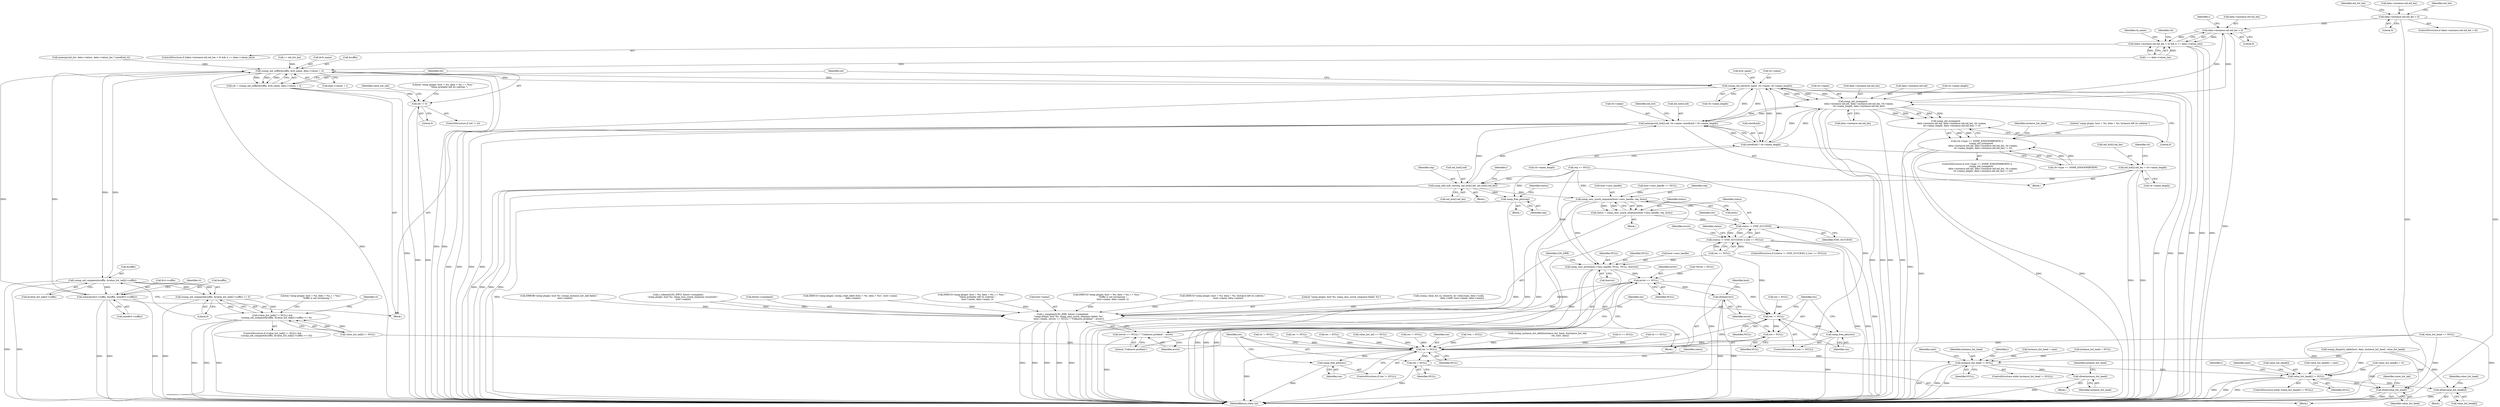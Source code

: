 digraph "0_collectd_d16c24542b2f96a194d43a73c2e5778822b9cb47@pointer" {
"1000226" [label="(Call,data->instance.oid.oid_len > 0)"];
"1000513" [label="(Call,data->instance.oid.oid_len > 0)"];
"1000512" [label="(Call,(data->instance.oid.oid_len > 0) && (i == data->values_len))"];
"1000536" [label="(Call,snmp_oid_ncompare(\n                 data->instance.oid.oid, data->instance.oid.oid_len, vb->name,\n                 vb->name_length, data->instance.oid.oid_len))"];
"1000535" [label="(Call,snmp_oid_ncompare(\n                 data->instance.oid.oid, data->instance.oid.oid_len, vb->name,\n                 vb->name_length, data->instance.oid.oid_len) != 0)"];
"1000529" [label="(Call,(vb->type == SNMP_ENDOFMIBVIEW) ||\n            (snmp_oid_ncompare(\n                 data->instance.oid.oid, data->instance.oid.oid_len, vb->name,\n                 vb->name_length, data->instance.oid.oid_len) != 0))"];
"1000608" [label="(Call,csnmp_oid_init(&vb_name, vb->name, vb->name_length))"];
"1000619" [label="(Call,csnmp_oid_suffix(&suffix, &vb_name, data->values + i))"];
"1000617" [label="(Call,ret = csnmp_oid_suffix(&suffix, &vb_name, data->values + i))"];
"1000630" [label="(Call,ret != 0)"];
"1000657" [label="(Call,csnmp_oid_compare(&suffix, &value_list_tail[i]->suffix))"];
"1000656" [label="(Call,csnmp_oid_compare(&suffix, &value_list_tail[i]->suffix) <= 0)"];
"1000650" [label="(Call,(value_list_tail[i] != NULL) &&\n            (csnmp_oid_compare(&suffix, &value_list_tail[i]->suffix) <= 0))"];
"1000727" [label="(Call,memcpy(&vt->suffix, &suffix, sizeof(vt->suffix)))"];
"1000767" [label="(Call,memcpy(oid_list[i].oid, vb->name, sizeof(oid) * vb->name_length))"];
"1000354" [label="(Call,snmp_add_null_var(req, oid_list[i].oid, oid_list[i].oid_len))"];
"1000373" [label="(Call,snmp_free_pdu(req))"];
"1000384" [label="(Call,snmp_sess_synch_response(host->sess_handle, req, &res))"];
"1000382" [label="(Call,status = snmp_sess_synch_response(host->sess_handle, req, &res))"];
"1000393" [label="(Call,status != STAT_SUCCESS)"];
"1000392" [label="(Call,(status != STAT_SUCCESS) || (res == NULL))"];
"1000404" [label="(Call,snmp_sess_error(host->sess_handle, NULL, NULL, &errstr))"];
"1000423" [label="(Call,errstr == NULL)"];
"1000412" [label="(Call,c_complain(LOG_ERR, &host->complaint,\n                 \"snmp plugin: host %s: snmp_sess_synch_response failed: %s\",\n                 host->name, (errstr == NULL) ? \"Unknown problem\" : errstr))"];
"1000422" [label="(Call,(errstr == NULL) ? \"Unknown problem\" : errstr)"];
"1000429" [label="(Call,res != NULL)"];
"1000432" [label="(Call,snmp_free_pdu(res))"];
"1000434" [label="(Call,res = NULL)"];
"1000801" [label="(Call,res != NULL)"];
"1000804" [label="(Call,snmp_free_pdu(res))"];
"1000806" [label="(Call,res = NULL)"];
"1000819" [label="(Call,instance_list_head != NULL)"];
"1000829" [label="(Call,sfree(instance_list_head))"];
"1000847" [label="(Call,value_list_head[i] != NULL)"];
"1000861" [label="(Call,sfree(value_list_head[i]))"];
"1000870" [label="(Call,sfree(value_list_head))"];
"1000437" [label="(Call,sfree(errstr))"];
"1000776" [label="(Call,sizeof(oid) * vb->name_length)"];
"1000782" [label="(Call,oid_list[i].oid_len = vb->name_length)"];
"1000783" [label="(Call,oid_list[i].oid_len)"];
"1000513" [label="(Call,data->instance.oid.oid_len > 0)"];
"1000844" [label="(Identifier,i)"];
"1000805" [label="(Identifier,res)"];
"1000782" [label="(Call,oid_list[i].oid_len = vb->name_length)"];
"1000792" [label="(Call,res != NULL)"];
"1000870" [label="(Call,sfree(value_list_head))"];
"1000632" [label="(Literal,0)"];
"1000653" [label="(Identifier,value_list_tail)"];
"1000811" [label="(Identifier,status)"];
"1000433" [label="(Identifier,res)"];
"1000397" [label="(Identifier,res)"];
"1000603" [label="(Block,)"];
"1000389" [label="(Call,&res)"];
"1000354" [label="(Call,snmp_add_null_var(req, oid_list[i].oid, oid_list[i].oid_len))"];
"1000432" [label="(Call,snmp_free_pdu(res))"];
"1000123" [label="(Block,)"];
"1000315" [label="(Block,)"];
"1000537" [label="(Call,data->instance.oid.oid)"];
"1000214" [label="(Call,memcpy(oid_list, data->values, data->values_len * sizeof(oid_t)))"];
"1000836" [label="(Identifier,i)"];
"1000734" [label="(Call,sizeof(vt->suffix))"];
"1000776" [label="(Call,sizeof(oid) * vb->name_length)"];
"1000861" [label="(Call,sfree(value_list_head[i]))"];
"1000867" [label="(Identifier,value_list_head)"];
"1000608" [label="(Call,csnmp_oid_init(&vb_name, vb->name, vb->name_length))"];
"1000322" [label="(Call,req == NULL)"];
"1000658" [label="(Call,&suffix)"];
"1000512" [label="(Call,(data->instance.oid.oid_len > 0) && (i == data->values_len))"];
"1000831" [label="(Call,instance_list_head = next)"];
"1000567" [label="(Literal,\"snmp plugin: host = %s; data = %s; Instance left its subtree.\")"];
"1000876" [label="(MethodReturn,static int)"];
"1000657" [label="(Call,csnmp_oid_compare(&suffix, &value_list_tail[i]->suffix))"];
"1000536" [label="(Call,snmp_oid_ncompare(\n                 data->instance.oid.oid, data->instance.oid.oid_len, vb->name,\n                 vb->name_length, data->instance.oid.oid_len))"];
"1000669" [label="(Literal,\"snmp plugin: host = %s; data = %s; i = %zu; \"\n                \"Suffix is not increasing.\")"];
"1000803" [label="(Identifier,NULL)"];
"1000813" [label="(Call,csnmp_dispatch_table(host, data, instance_list_head, value_list_head))"];
"1000404" [label="(Call,snmp_sess_error(host->sess_handle, NULL, NULL, &errstr))"];
"1000832" [label="(Identifier,instance_list_head)"];
"1000511" [label="(ControlStructure,if ((data->instance.oid.oid_len > 0) && (i == data->values_len)))"];
"1000419" [label="(Call,host->name)"];
"1000453" [label="(Call,c_release(LOG_INFO, &host->complaint,\n              \"snmp plugin: host %s: snmp_sess_synch_response successful.\",\n              host->name))"];
"1000830" [label="(Identifier,instance_list_head)"];
"1000427" [label="(Identifier,errstr)"];
"1000852" [label="(Block,)"];
"1000493" [label="(Identifier,vb)"];
"1000634" [label="(Call,DEBUG(\"snmp plugin: host = %s; data = %s; i = %zu; \"\n                \"Value probably left its subtree.\",\n                host->name, data->name, i))"];
"1000847" [label="(Call,value_list_head[i] != NULL)"];
"1000383" [label="(Identifier,status)"];
"1000384" [label="(Call,snmp_sess_synch_response(host->sess_handle, req, &res))"];
"1000564" [label="(Literal,0)"];
"1000156" [label="(Call,host->sess_handle == NULL)"];
"1000410" [label="(Call,&errstr)"];
"1000435" [label="(Identifier,res)"];
"1000401" [label="(Call,*errstr = NULL)"];
"1000393" [label="(Call,status != STAT_SUCCESS)"];
"1000226" [label="(Call,data->instance.oid.oid_len > 0)"];
"1000797" [label="(Call,res = NULL)"];
"1000430" [label="(Identifier,res)"];
"1000289" [label="(Call,value_list_tail == NULL)"];
"1000779" [label="(Call,vb->name_length)"];
"1000630" [label="(Call,ret != 0)"];
"1000684" [label="(Identifier,vt)"];
"1000649" [label="(ControlStructure,if ((value_list_tail[i] != NULL) &&\n            (csnmp_oid_compare(&suffix, &value_list_tail[i]->suffix) <= 0)))"];
"1000807" [label="(Identifier,res)"];
"1000609" [label="(Call,&vb_name)"];
"1000225" [label="(ControlStructure,if (data->instance.oid.oid_len > 0))"];
"1000412" [label="(Call,c_complain(LOG_ERR, &host->complaint,\n                 \"snmp plugin: host %s: snmp_sess_synch_response failed: %s\",\n                 host->name, (errstr == NULL) ? \"Unknown problem\" : errstr))"];
"1000668" [label="(Call,DEBUG(\"snmp plugin: host = %s; data = %s; i = %zu; \"\n                \"Suffix is not increasing.\",\n                host->name, data->name, i))"];
"1000345" [label="(Block,)"];
"1000450" [label="(Call,res != NULL)"];
"1000871" [label="(Identifier,value_list_head)"];
"1000422" [label="(Call,(errstr == NULL) ? \"Unknown problem\" : errstr)"];
"1000344" [label="(Identifier,i)"];
"1000388" [label="(Identifier,req)"];
"1000862" [label="(Call,value_list_head[i])"];
"1000818" [label="(ControlStructure,while (instance_list_head != NULL))"];
"1000408" [label="(Identifier,NULL)"];
"1000409" [label="(Identifier,NULL)"];
"1000554" [label="(Call,vb->name_length)"];
"1000631" [label="(Identifier,ret)"];
"1000529" [label="(Call,(vb->type == SNMP_ENDOFMIBVIEW) ||\n            (snmp_oid_ncompare(\n                 data->instance.oid.oid, data->instance.oid.oid_len, vb->name,\n                 vb->name_length, data->instance.oid.oid_len) != 0))"];
"1000396" [label="(Call,res == NULL)"];
"1000521" [label="(Literal,0)"];
"1000551" [label="(Call,vb->name)"];
"1000629" [label="(ControlStructure,if (ret != 0))"];
"1000425" [label="(Identifier,NULL)"];
"1000801" [label="(Call,res != NULL)"];
"1000302" [label="(Call,instance_list_head = NULL)"];
"1000808" [label="(Identifier,NULL)"];
"1000370" [label="(Block,)"];
"1000584" [label="(Identifier,instance_list_head)"];
"1000785" [label="(Identifier,oid_list)"];
"1000426" [label="(Literal,\"Unknown problem\")"];
"1000251" [label="(Identifier,oid_list_len)"];
"1000438" [label="(Identifier,errstr)"];
"1000523" [label="(Identifier,i)"];
"1000819" [label="(Call,instance_list_head != NULL)"];
"1000660" [label="(Call,&value_list_tail[i]->suffix)"];
"1000806" [label="(Call,res = NULL)"];
"1000617" [label="(Call,ret = csnmp_oid_suffix(&suffix, &vb_name, data->values + i))"];
"1000227" [label="(Call,data->instance.oid.oid_len)"];
"1000429" [label="(Call,res != NULL)"];
"1000502" [label="(Call,i < oid_list_len)"];
"1000767" [label="(Call,memcpy(oid_list[i].oid, vb->name, sizeof(oid) * vb->name_length))"];
"1000392" [label="(Call,(status != STAT_SUCCESS) || (res == NULL))"];
"1000846" [label="(ControlStructure,while (value_list_head[i] != NULL))"];
"1000822" [label="(Block,)"];
"1000522" [label="(Call,i == data->values_len)"];
"1000436" [label="(Identifier,NULL)"];
"1000777" [label="(Call,sizeof(oid))"];
"1000440" [label="(Identifier,host)"];
"1000773" [label="(Call,vb->name)"];
"1000618" [label="(Identifier,ret)"];
"1000395" [label="(Identifier,STAT_SUCCESS)"];
"1000788" [label="(Call,vb->name_length)"];
"1000650" [label="(Call,(value_list_tail[i] != NULL) &&\n            (csnmp_oid_compare(&suffix, &value_list_tail[i]->suffix) <= 0))"];
"1000361" [label="(Call,oid_list[i].oid_len)"];
"1000622" [label="(Call,&vb_name)"];
"1000391" [label="(ControlStructure,if ((status != STAT_SUCCESS) || (res == NULL)))"];
"1000800" [label="(ControlStructure,if (res != NULL))"];
"1000385" [label="(Call,host->sess_handle)"];
"1000428" [label="(ControlStructure,if (res != NULL))"];
"1000802" [label="(Identifier,res)"];
"1000624" [label="(Call,data->values + i)"];
"1000740" [label="(Identifier,vt)"];
"1000434" [label="(Call,res = NULL)"];
"1000614" [label="(Call,vb->name_length)"];
"1000566" [label="(Call,DEBUG(\"snmp plugin: host = %s; data = %s; Instance left its subtree.\",\n                host->name, data->name))"];
"1000402" [label="(Identifier,errstr)"];
"1000399" [label="(Block,)"];
"1000530" [label="(Call,vb->type == SNMP_ENDOFMIBVIEW)"];
"1000535" [label="(Call,snmp_oid_ncompare(\n                 data->instance.oid.oid, data->instance.oid.oid_len, vb->name,\n                 vb->name_length, data->instance.oid.oid_len) != 0)"];
"1000447" [label="(Identifier,status)"];
"1000514" [label="(Call,data->instance.oid.oid_len)"];
"1000727" [label="(Call,memcpy(&vt->suffix, &suffix, sizeof(vt->suffix)))"];
"1000544" [label="(Call,data->instance.oid.oid_len)"];
"1000373" [label="(Call,snmp_free_pdu(req))"];
"1000286" [label="(Call,value_list_head == NULL)"];
"1000423" [label="(Call,errstr == NULL)"];
"1000825" [label="(Identifier,next)"];
"1000424" [label="(Identifier,errstr)"];
"1000557" [label="(Call,data->instance.oid.oid_len)"];
"1000418" [label="(Literal,\"snmp plugin: host %s: snmp_sess_synch_response failed: %s\")"];
"1000873" [label="(Identifier,value_list_tail)"];
"1000620" [label="(Call,&suffix)"];
"1000437" [label="(Call,sfree(errstr))"];
"1000820" [label="(Identifier,instance_list_head)"];
"1000374" [label="(Identifier,req)"];
"1000732" [label="(Call,&suffix)"];
"1000376" [label="(Identifier,status)"];
"1000865" [label="(Call,value_list_head[i] = next)"];
"1000413" [label="(Identifier,LOG_ERR)"];
"1000610" [label="(Identifier,vb_name)"];
"1000749" [label="(Call,value_list_head[i] = vt)"];
"1000394" [label="(Identifier,status)"];
"1000706" [label="(Call,csnmp_value_list_to_value(vb, ds->ds[i].type, data->scale,\n                                      data->shift, host->name, data->name))"];
"1000532" [label="(Identifier,vb)"];
"1000728" [label="(Call,&vt->suffix)"];
"1000592" [label="(Call,ERROR(\"snmp plugin: host %s: csnmp_instance_list_add failed.\",\n                host->name))"];
"1000379" [label="(Call,res = NULL)"];
"1000126" [label="(Call,*res = NULL)"];
"1000804" [label="(Call,snmp_free_pdu(res))"];
"1000382" [label="(Call,status = snmp_sess_synch_response(host->sess_handle, req, &res))"];
"1000855" [label="(Identifier,next)"];
"1000582" [label="(Call,csnmp_instance_list_add(&instance_list_head, &instance_list_tail,\n                                    res, host, data))"];
"1000848" [label="(Call,value_list_head[i])"];
"1000619" [label="(Call,csnmp_oid_suffix(&suffix, &vb_name, data->values + i))"];
"1000414" [label="(Call,&host->complaint)"];
"1000355" [label="(Identifier,req)"];
"1000234" [label="(Literal,0)"];
"1000237" [label="(Identifier,oid_list)"];
"1000829" [label="(Call,sfree(instance_list_head))"];
"1000666" [label="(Literal,0)"];
"1000851" [label="(Identifier,NULL)"];
"1000431" [label="(Identifier,NULL)"];
"1000691" [label="(Call,vt == NULL)"];
"1000768" [label="(Call,oid_list[i].oid)"];
"1000405" [label="(Call,host->sess_handle)"];
"1000528" [label="(ControlStructure,if ((vb->type == SNMP_ENDOFMIBVIEW) ||\n            (snmp_oid_ncompare(\n                 data->instance.oid.oid, data->instance.oid.oid_len, vb->name,\n                 vb->name_length, data->instance.oid.oid_len) != 0)))"];
"1000611" [label="(Call,vb->name)"];
"1000499" [label="(Block,)"];
"1000469" [label="(Call,vb == NULL)"];
"1000635" [label="(Literal,\"snmp plugin: host = %s; data = %s; i = %zu; \"\n                \"Value probably left its subtree.\")"];
"1000656" [label="(Call,csnmp_oid_compare(&suffix, &value_list_tail[i]->suffix) <= 0)"];
"1000821" [label="(Identifier,NULL)"];
"1000488" [label="(Call,vb != NULL)"];
"1000356" [label="(Call,oid_list[i].oid)"];
"1000147" [label="(Call,DEBUG(\"snmp plugin: csnmp_read_table (host = %s, data = %s)\", host->name,\n        data->name))"];
"1000651" [label="(Call,value_list_tail[i] != NULL)"];
"1000226" -> "1000225"  [label="AST: "];
"1000226" -> "1000234"  [label="CFG: "];
"1000227" -> "1000226"  [label="AST: "];
"1000234" -> "1000226"  [label="AST: "];
"1000237" -> "1000226"  [label="CFG: "];
"1000251" -> "1000226"  [label="CFG: "];
"1000226" -> "1000876"  [label="DDG: "];
"1000226" -> "1000876"  [label="DDG: "];
"1000226" -> "1000513"  [label="DDG: "];
"1000513" -> "1000512"  [label="AST: "];
"1000513" -> "1000521"  [label="CFG: "];
"1000514" -> "1000513"  [label="AST: "];
"1000521" -> "1000513"  [label="AST: "];
"1000523" -> "1000513"  [label="CFG: "];
"1000512" -> "1000513"  [label="CFG: "];
"1000513" -> "1000876"  [label="DDG: "];
"1000513" -> "1000512"  [label="DDG: "];
"1000513" -> "1000512"  [label="DDG: "];
"1000536" -> "1000513"  [label="DDG: "];
"1000513" -> "1000536"  [label="DDG: "];
"1000512" -> "1000511"  [label="AST: "];
"1000512" -> "1000522"  [label="CFG: "];
"1000522" -> "1000512"  [label="AST: "];
"1000532" -> "1000512"  [label="CFG: "];
"1000610" -> "1000512"  [label="CFG: "];
"1000512" -> "1000876"  [label="DDG: "];
"1000512" -> "1000876"  [label="DDG: "];
"1000512" -> "1000876"  [label="DDG: "];
"1000522" -> "1000512"  [label="DDG: "];
"1000522" -> "1000512"  [label="DDG: "];
"1000536" -> "1000535"  [label="AST: "];
"1000536" -> "1000557"  [label="CFG: "];
"1000537" -> "1000536"  [label="AST: "];
"1000544" -> "1000536"  [label="AST: "];
"1000551" -> "1000536"  [label="AST: "];
"1000554" -> "1000536"  [label="AST: "];
"1000557" -> "1000536"  [label="AST: "];
"1000564" -> "1000536"  [label="CFG: "];
"1000536" -> "1000876"  [label="DDG: "];
"1000536" -> "1000876"  [label="DDG: "];
"1000536" -> "1000876"  [label="DDG: "];
"1000536" -> "1000876"  [label="DDG: "];
"1000536" -> "1000535"  [label="DDG: "];
"1000536" -> "1000535"  [label="DDG: "];
"1000536" -> "1000535"  [label="DDG: "];
"1000536" -> "1000535"  [label="DDG: "];
"1000767" -> "1000536"  [label="DDG: "];
"1000608" -> "1000536"  [label="DDG: "];
"1000608" -> "1000536"  [label="DDG: "];
"1000776" -> "1000536"  [label="DDG: "];
"1000536" -> "1000608"  [label="DDG: "];
"1000536" -> "1000608"  [label="DDG: "];
"1000536" -> "1000767"  [label="DDG: "];
"1000536" -> "1000776"  [label="DDG: "];
"1000535" -> "1000529"  [label="AST: "];
"1000535" -> "1000564"  [label="CFG: "];
"1000564" -> "1000535"  [label="AST: "];
"1000529" -> "1000535"  [label="CFG: "];
"1000535" -> "1000876"  [label="DDG: "];
"1000535" -> "1000529"  [label="DDG: "];
"1000535" -> "1000529"  [label="DDG: "];
"1000529" -> "1000528"  [label="AST: "];
"1000529" -> "1000530"  [label="CFG: "];
"1000530" -> "1000529"  [label="AST: "];
"1000567" -> "1000529"  [label="CFG: "];
"1000584" -> "1000529"  [label="CFG: "];
"1000529" -> "1000876"  [label="DDG: "];
"1000529" -> "1000876"  [label="DDG: "];
"1000529" -> "1000876"  [label="DDG: "];
"1000530" -> "1000529"  [label="DDG: "];
"1000530" -> "1000529"  [label="DDG: "];
"1000608" -> "1000603"  [label="AST: "];
"1000608" -> "1000614"  [label="CFG: "];
"1000609" -> "1000608"  [label="AST: "];
"1000611" -> "1000608"  [label="AST: "];
"1000614" -> "1000608"  [label="AST: "];
"1000618" -> "1000608"  [label="CFG: "];
"1000608" -> "1000876"  [label="DDG: "];
"1000608" -> "1000876"  [label="DDG: "];
"1000608" -> "1000876"  [label="DDG: "];
"1000619" -> "1000608"  [label="DDG: "];
"1000767" -> "1000608"  [label="DDG: "];
"1000776" -> "1000608"  [label="DDG: "];
"1000608" -> "1000619"  [label="DDG: "];
"1000608" -> "1000767"  [label="DDG: "];
"1000608" -> "1000776"  [label="DDG: "];
"1000619" -> "1000617"  [label="AST: "];
"1000619" -> "1000624"  [label="CFG: "];
"1000620" -> "1000619"  [label="AST: "];
"1000622" -> "1000619"  [label="AST: "];
"1000624" -> "1000619"  [label="AST: "];
"1000617" -> "1000619"  [label="CFG: "];
"1000619" -> "1000876"  [label="DDG: "];
"1000619" -> "1000876"  [label="DDG: "];
"1000619" -> "1000876"  [label="DDG: "];
"1000619" -> "1000617"  [label="DDG: "];
"1000619" -> "1000617"  [label="DDG: "];
"1000619" -> "1000617"  [label="DDG: "];
"1000657" -> "1000619"  [label="DDG: "];
"1000727" -> "1000619"  [label="DDG: "];
"1000214" -> "1000619"  [label="DDG: "];
"1000502" -> "1000619"  [label="DDG: "];
"1000522" -> "1000619"  [label="DDG: "];
"1000619" -> "1000657"  [label="DDG: "];
"1000619" -> "1000727"  [label="DDG: "];
"1000617" -> "1000603"  [label="AST: "];
"1000618" -> "1000617"  [label="AST: "];
"1000631" -> "1000617"  [label="CFG: "];
"1000617" -> "1000876"  [label="DDG: "];
"1000617" -> "1000630"  [label="DDG: "];
"1000630" -> "1000629"  [label="AST: "];
"1000630" -> "1000632"  [label="CFG: "];
"1000631" -> "1000630"  [label="AST: "];
"1000632" -> "1000630"  [label="AST: "];
"1000635" -> "1000630"  [label="CFG: "];
"1000653" -> "1000630"  [label="CFG: "];
"1000630" -> "1000876"  [label="DDG: "];
"1000630" -> "1000876"  [label="DDG: "];
"1000657" -> "1000656"  [label="AST: "];
"1000657" -> "1000660"  [label="CFG: "];
"1000658" -> "1000657"  [label="AST: "];
"1000660" -> "1000657"  [label="AST: "];
"1000666" -> "1000657"  [label="CFG: "];
"1000657" -> "1000876"  [label="DDG: "];
"1000657" -> "1000876"  [label="DDG: "];
"1000657" -> "1000656"  [label="DDG: "];
"1000657" -> "1000656"  [label="DDG: "];
"1000657" -> "1000727"  [label="DDG: "];
"1000656" -> "1000650"  [label="AST: "];
"1000656" -> "1000666"  [label="CFG: "];
"1000666" -> "1000656"  [label="AST: "];
"1000650" -> "1000656"  [label="CFG: "];
"1000656" -> "1000876"  [label="DDG: "];
"1000656" -> "1000650"  [label="DDG: "];
"1000656" -> "1000650"  [label="DDG: "];
"1000650" -> "1000649"  [label="AST: "];
"1000650" -> "1000651"  [label="CFG: "];
"1000651" -> "1000650"  [label="AST: "];
"1000669" -> "1000650"  [label="CFG: "];
"1000684" -> "1000650"  [label="CFG: "];
"1000650" -> "1000876"  [label="DDG: "];
"1000650" -> "1000876"  [label="DDG: "];
"1000650" -> "1000876"  [label="DDG: "];
"1000651" -> "1000650"  [label="DDG: "];
"1000651" -> "1000650"  [label="DDG: "];
"1000727" -> "1000603"  [label="AST: "];
"1000727" -> "1000734"  [label="CFG: "];
"1000728" -> "1000727"  [label="AST: "];
"1000732" -> "1000727"  [label="AST: "];
"1000734" -> "1000727"  [label="AST: "];
"1000740" -> "1000727"  [label="CFG: "];
"1000727" -> "1000876"  [label="DDG: "];
"1000727" -> "1000876"  [label="DDG: "];
"1000727" -> "1000876"  [label="DDG: "];
"1000767" -> "1000499"  [label="AST: "];
"1000767" -> "1000776"  [label="CFG: "];
"1000768" -> "1000767"  [label="AST: "];
"1000773" -> "1000767"  [label="AST: "];
"1000776" -> "1000767"  [label="AST: "];
"1000785" -> "1000767"  [label="CFG: "];
"1000767" -> "1000876"  [label="DDG: "];
"1000767" -> "1000876"  [label="DDG: "];
"1000767" -> "1000876"  [label="DDG: "];
"1000767" -> "1000876"  [label="DDG: "];
"1000767" -> "1000354"  [label="DDG: "];
"1000354" -> "1000767"  [label="DDG: "];
"1000776" -> "1000767"  [label="DDG: "];
"1000354" -> "1000345"  [label="AST: "];
"1000354" -> "1000361"  [label="CFG: "];
"1000355" -> "1000354"  [label="AST: "];
"1000356" -> "1000354"  [label="AST: "];
"1000361" -> "1000354"  [label="AST: "];
"1000344" -> "1000354"  [label="CFG: "];
"1000354" -> "1000876"  [label="DDG: "];
"1000354" -> "1000876"  [label="DDG: "];
"1000354" -> "1000876"  [label="DDG: "];
"1000354" -> "1000876"  [label="DDG: "];
"1000322" -> "1000354"  [label="DDG: "];
"1000782" -> "1000354"  [label="DDG: "];
"1000354" -> "1000373"  [label="DDG: "];
"1000354" -> "1000384"  [label="DDG: "];
"1000373" -> "1000370"  [label="AST: "];
"1000373" -> "1000374"  [label="CFG: "];
"1000374" -> "1000373"  [label="AST: "];
"1000376" -> "1000373"  [label="CFG: "];
"1000373" -> "1000876"  [label="DDG: "];
"1000373" -> "1000876"  [label="DDG: "];
"1000322" -> "1000373"  [label="DDG: "];
"1000384" -> "1000382"  [label="AST: "];
"1000384" -> "1000389"  [label="CFG: "];
"1000385" -> "1000384"  [label="AST: "];
"1000388" -> "1000384"  [label="AST: "];
"1000389" -> "1000384"  [label="AST: "];
"1000382" -> "1000384"  [label="CFG: "];
"1000384" -> "1000876"  [label="DDG: "];
"1000384" -> "1000876"  [label="DDG: "];
"1000384" -> "1000876"  [label="DDG: "];
"1000384" -> "1000382"  [label="DDG: "];
"1000384" -> "1000382"  [label="DDG: "];
"1000384" -> "1000382"  [label="DDG: "];
"1000156" -> "1000384"  [label="DDG: "];
"1000322" -> "1000384"  [label="DDG: "];
"1000384" -> "1000404"  [label="DDG: "];
"1000382" -> "1000315"  [label="AST: "];
"1000383" -> "1000382"  [label="AST: "];
"1000394" -> "1000382"  [label="CFG: "];
"1000382" -> "1000876"  [label="DDG: "];
"1000382" -> "1000393"  [label="DDG: "];
"1000393" -> "1000392"  [label="AST: "];
"1000393" -> "1000395"  [label="CFG: "];
"1000394" -> "1000393"  [label="AST: "];
"1000395" -> "1000393"  [label="AST: "];
"1000397" -> "1000393"  [label="CFG: "];
"1000392" -> "1000393"  [label="CFG: "];
"1000393" -> "1000876"  [label="DDG: "];
"1000393" -> "1000392"  [label="DDG: "];
"1000393" -> "1000392"  [label="DDG: "];
"1000392" -> "1000391"  [label="AST: "];
"1000392" -> "1000396"  [label="CFG: "];
"1000396" -> "1000392"  [label="AST: "];
"1000402" -> "1000392"  [label="CFG: "];
"1000447" -> "1000392"  [label="CFG: "];
"1000392" -> "1000876"  [label="DDG: "];
"1000392" -> "1000876"  [label="DDG: "];
"1000392" -> "1000876"  [label="DDG: "];
"1000396" -> "1000392"  [label="DDG: "];
"1000396" -> "1000392"  [label="DDG: "];
"1000404" -> "1000399"  [label="AST: "];
"1000404" -> "1000410"  [label="CFG: "];
"1000405" -> "1000404"  [label="AST: "];
"1000408" -> "1000404"  [label="AST: "];
"1000409" -> "1000404"  [label="AST: "];
"1000410" -> "1000404"  [label="AST: "];
"1000413" -> "1000404"  [label="CFG: "];
"1000404" -> "1000876"  [label="DDG: "];
"1000404" -> "1000876"  [label="DDG: "];
"1000404" -> "1000876"  [label="DDG: "];
"1000396" -> "1000404"  [label="DDG: "];
"1000322" -> "1000404"  [label="DDG: "];
"1000404" -> "1000423"  [label="DDG: "];
"1000423" -> "1000422"  [label="AST: "];
"1000423" -> "1000425"  [label="CFG: "];
"1000424" -> "1000423"  [label="AST: "];
"1000425" -> "1000423"  [label="AST: "];
"1000426" -> "1000423"  [label="CFG: "];
"1000427" -> "1000423"  [label="CFG: "];
"1000423" -> "1000412"  [label="DDG: "];
"1000401" -> "1000423"  [label="DDG: "];
"1000423" -> "1000422"  [label="DDG: "];
"1000423" -> "1000429"  [label="DDG: "];
"1000423" -> "1000437"  [label="DDG: "];
"1000412" -> "1000399"  [label="AST: "];
"1000412" -> "1000422"  [label="CFG: "];
"1000413" -> "1000412"  [label="AST: "];
"1000414" -> "1000412"  [label="AST: "];
"1000418" -> "1000412"  [label="AST: "];
"1000419" -> "1000412"  [label="AST: "];
"1000422" -> "1000412"  [label="AST: "];
"1000430" -> "1000412"  [label="CFG: "];
"1000412" -> "1000876"  [label="DDG: "];
"1000412" -> "1000876"  [label="DDG: "];
"1000412" -> "1000876"  [label="DDG: "];
"1000412" -> "1000876"  [label="DDG: "];
"1000412" -> "1000876"  [label="DDG: "];
"1000453" -> "1000412"  [label="DDG: "];
"1000453" -> "1000412"  [label="DDG: "];
"1000566" -> "1000412"  [label="DDG: "];
"1000706" -> "1000412"  [label="DDG: "];
"1000147" -> "1000412"  [label="DDG: "];
"1000668" -> "1000412"  [label="DDG: "];
"1000592" -> "1000412"  [label="DDG: "];
"1000634" -> "1000412"  [label="DDG: "];
"1000422" -> "1000426"  [label="CFG: "];
"1000422" -> "1000427"  [label="CFG: "];
"1000426" -> "1000422"  [label="AST: "];
"1000427" -> "1000422"  [label="AST: "];
"1000422" -> "1000876"  [label="DDG: "];
"1000429" -> "1000428"  [label="AST: "];
"1000429" -> "1000431"  [label="CFG: "];
"1000430" -> "1000429"  [label="AST: "];
"1000431" -> "1000429"  [label="AST: "];
"1000433" -> "1000429"  [label="CFG: "];
"1000435" -> "1000429"  [label="CFG: "];
"1000396" -> "1000429"  [label="DDG: "];
"1000379" -> "1000429"  [label="DDG: "];
"1000429" -> "1000432"  [label="DDG: "];
"1000429" -> "1000434"  [label="DDG: "];
"1000429" -> "1000801"  [label="DDG: "];
"1000432" -> "1000428"  [label="AST: "];
"1000432" -> "1000433"  [label="CFG: "];
"1000433" -> "1000432"  [label="AST: "];
"1000435" -> "1000432"  [label="CFG: "];
"1000432" -> "1000876"  [label="DDG: "];
"1000434" -> "1000399"  [label="AST: "];
"1000434" -> "1000436"  [label="CFG: "];
"1000435" -> "1000434"  [label="AST: "];
"1000436" -> "1000434"  [label="AST: "];
"1000438" -> "1000434"  [label="CFG: "];
"1000434" -> "1000801"  [label="DDG: "];
"1000801" -> "1000800"  [label="AST: "];
"1000801" -> "1000803"  [label="CFG: "];
"1000802" -> "1000801"  [label="AST: "];
"1000803" -> "1000801"  [label="AST: "];
"1000805" -> "1000801"  [label="CFG: "];
"1000807" -> "1000801"  [label="CFG: "];
"1000801" -> "1000876"  [label="DDG: "];
"1000582" -> "1000801"  [label="DDG: "];
"1000126" -> "1000801"  [label="DDG: "];
"1000797" -> "1000801"  [label="DDG: "];
"1000450" -> "1000801"  [label="DDG: "];
"1000691" -> "1000801"  [label="DDG: "];
"1000322" -> "1000801"  [label="DDG: "];
"1000488" -> "1000801"  [label="DDG: "];
"1000469" -> "1000801"  [label="DDG: "];
"1000651" -> "1000801"  [label="DDG: "];
"1000289" -> "1000801"  [label="DDG: "];
"1000286" -> "1000801"  [label="DDG: "];
"1000792" -> "1000801"  [label="DDG: "];
"1000801" -> "1000804"  [label="DDG: "];
"1000801" -> "1000806"  [label="DDG: "];
"1000801" -> "1000819"  [label="DDG: "];
"1000804" -> "1000800"  [label="AST: "];
"1000804" -> "1000805"  [label="CFG: "];
"1000805" -> "1000804"  [label="AST: "];
"1000807" -> "1000804"  [label="CFG: "];
"1000804" -> "1000876"  [label="DDG: "];
"1000806" -> "1000123"  [label="AST: "];
"1000806" -> "1000808"  [label="CFG: "];
"1000807" -> "1000806"  [label="AST: "];
"1000808" -> "1000806"  [label="AST: "];
"1000811" -> "1000806"  [label="CFG: "];
"1000806" -> "1000876"  [label="DDG: "];
"1000819" -> "1000818"  [label="AST: "];
"1000819" -> "1000821"  [label="CFG: "];
"1000820" -> "1000819"  [label="AST: "];
"1000821" -> "1000819"  [label="AST: "];
"1000825" -> "1000819"  [label="CFG: "];
"1000836" -> "1000819"  [label="CFG: "];
"1000819" -> "1000876"  [label="DDG: "];
"1000819" -> "1000876"  [label="DDG: "];
"1000819" -> "1000876"  [label="DDG: "];
"1000813" -> "1000819"  [label="DDG: "];
"1000302" -> "1000819"  [label="DDG: "];
"1000831" -> "1000819"  [label="DDG: "];
"1000819" -> "1000829"  [label="DDG: "];
"1000819" -> "1000847"  [label="DDG: "];
"1000829" -> "1000822"  [label="AST: "];
"1000829" -> "1000830"  [label="CFG: "];
"1000830" -> "1000829"  [label="AST: "];
"1000832" -> "1000829"  [label="CFG: "];
"1000829" -> "1000876"  [label="DDG: "];
"1000847" -> "1000846"  [label="AST: "];
"1000847" -> "1000851"  [label="CFG: "];
"1000848" -> "1000847"  [label="AST: "];
"1000851" -> "1000847"  [label="AST: "];
"1000855" -> "1000847"  [label="CFG: "];
"1000844" -> "1000847"  [label="CFG: "];
"1000847" -> "1000876"  [label="DDG: "];
"1000847" -> "1000876"  [label="DDG: "];
"1000847" -> "1000876"  [label="DDG: "];
"1000865" -> "1000847"  [label="DDG: "];
"1000286" -> "1000847"  [label="DDG: "];
"1000813" -> "1000847"  [label="DDG: "];
"1000749" -> "1000847"  [label="DDG: "];
"1000847" -> "1000861"  [label="DDG: "];
"1000847" -> "1000870"  [label="DDG: "];
"1000861" -> "1000852"  [label="AST: "];
"1000861" -> "1000862"  [label="CFG: "];
"1000862" -> "1000861"  [label="AST: "];
"1000867" -> "1000861"  [label="CFG: "];
"1000861" -> "1000876"  [label="DDG: "];
"1000286" -> "1000861"  [label="DDG: "];
"1000813" -> "1000861"  [label="DDG: "];
"1000870" -> "1000123"  [label="AST: "];
"1000870" -> "1000871"  [label="CFG: "];
"1000871" -> "1000870"  [label="AST: "];
"1000873" -> "1000870"  [label="CFG: "];
"1000870" -> "1000876"  [label="DDG: "];
"1000870" -> "1000876"  [label="DDG: "];
"1000286" -> "1000870"  [label="DDG: "];
"1000813" -> "1000870"  [label="DDG: "];
"1000749" -> "1000870"  [label="DDG: "];
"1000437" -> "1000399"  [label="AST: "];
"1000437" -> "1000438"  [label="CFG: "];
"1000438" -> "1000437"  [label="AST: "];
"1000440" -> "1000437"  [label="CFG: "];
"1000437" -> "1000876"  [label="DDG: "];
"1000437" -> "1000876"  [label="DDG: "];
"1000776" -> "1000779"  [label="CFG: "];
"1000777" -> "1000776"  [label="AST: "];
"1000779" -> "1000776"  [label="AST: "];
"1000776" -> "1000782"  [label="DDG: "];
"1000782" -> "1000499"  [label="AST: "];
"1000782" -> "1000788"  [label="CFG: "];
"1000783" -> "1000782"  [label="AST: "];
"1000788" -> "1000782"  [label="AST: "];
"1000493" -> "1000782"  [label="CFG: "];
"1000782" -> "1000876"  [label="DDG: "];
"1000782" -> "1000876"  [label="DDG: "];
}
